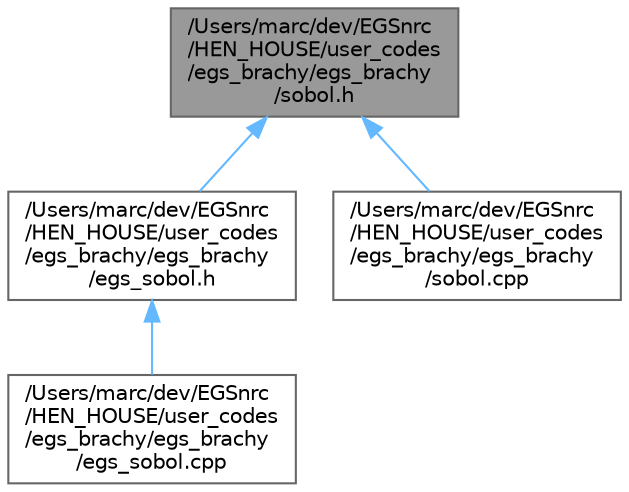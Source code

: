 digraph "/Users/marc/dev/EGSnrc/HEN_HOUSE/user_codes/egs_brachy/egs_brachy/sobol.h"
{
 // LATEX_PDF_SIZE
  bgcolor="transparent";
  edge [fontname=Helvetica,fontsize=10,labelfontname=Helvetica,labelfontsize=10];
  node [fontname=Helvetica,fontsize=10,shape=box,height=0.2,width=0.4];
  Node1 [label="/Users/marc/dev/EGSnrc\l/HEN_HOUSE/user_codes\l/egs_brachy/egs_brachy\l/sobol.h",height=0.2,width=0.4,color="gray40", fillcolor="grey60", style="filled", fontcolor="black",tooltip="Sobol library functions from http://people.sc.fsu.edu/~jburkardt/cpp_src/sobol/sobol...."];
  Node1 -> Node2 [dir="back",color="steelblue1",style="solid"];
  Node2 [label="/Users/marc/dev/EGSnrc\l/HEN_HOUSE/user_codes\l/egs_brachy/egs_brachy\l/egs_sobol.h",height=0.2,width=0.4,color="grey40", fillcolor="white", style="filled",URL="$egs__sobol_8h.html",tooltip="Header file for EGS_Sobol (EGS_RandomGenerator wrapper for Sobol QRNG)"];
  Node2 -> Node3 [dir="back",color="steelblue1",style="solid"];
  Node3 [label="/Users/marc/dev/EGSnrc\l/HEN_HOUSE/user_codes\l/egs_brachy/egs_brachy\l/egs_sobol.cpp",height=0.2,width=0.4,color="grey40", fillcolor="white", style="filled",URL="$egs__sobol_8cpp.html",tooltip="Implementation for EGS_Sobol (EGS_RandomGenerator wrapper for Sobol QRNG)"];
  Node1 -> Node4 [dir="back",color="steelblue1",style="solid"];
  Node4 [label="/Users/marc/dev/EGSnrc\l/HEN_HOUSE/user_codes\l/egs_brachy/egs_brachy\l/sobol.cpp",height=0.2,width=0.4,color="grey40", fillcolor="white", style="filled",URL="$sobol_8cpp.html",tooltip=" "];
}
